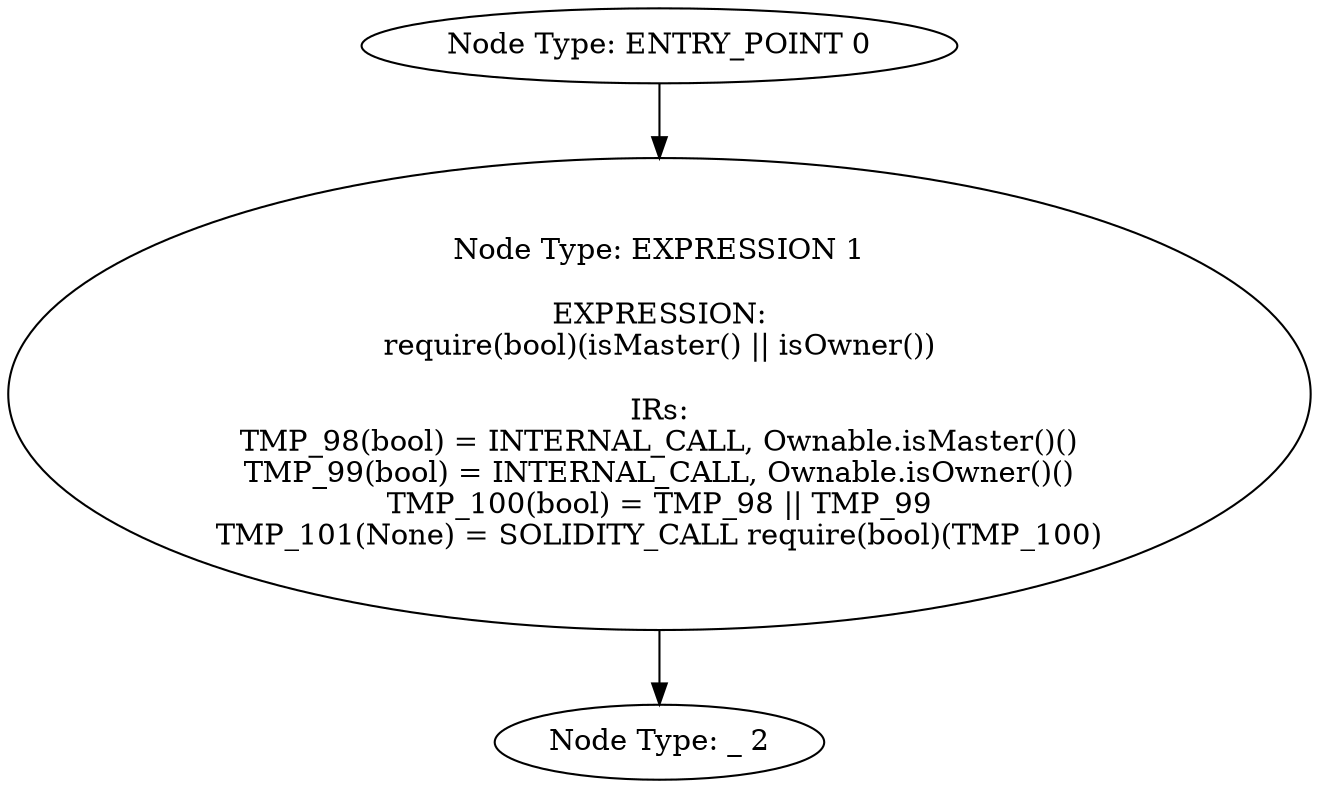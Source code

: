 digraph{
0[label="Node Type: ENTRY_POINT 0
"];
0->1;
1[label="Node Type: EXPRESSION 1

EXPRESSION:
require(bool)(isMaster() || isOwner())

IRs:
TMP_98(bool) = INTERNAL_CALL, Ownable.isMaster()()
TMP_99(bool) = INTERNAL_CALL, Ownable.isOwner()()
TMP_100(bool) = TMP_98 || TMP_99
TMP_101(None) = SOLIDITY_CALL require(bool)(TMP_100)"];
1->2;
2[label="Node Type: _ 2
"];
}
